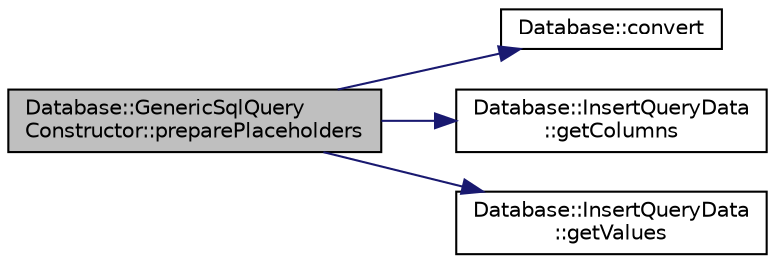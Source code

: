 digraph "Database::GenericSqlQueryConstructor::preparePlaceholders"
{
 // LATEX_PDF_SIZE
  edge [fontname="Helvetica",fontsize="10",labelfontname="Helvetica",labelfontsize="10"];
  node [fontname="Helvetica",fontsize="10",shape=record];
  rankdir="LR";
  Node1 [label="Database::GenericSqlQuery\lConstructor::preparePlaceholders",height=0.2,width=0.4,color="black", fillcolor="grey75", style="filled", fontcolor="black",tooltip=" "];
  Node1 -> Node2 [color="midnightblue",fontsize="10",style="solid",fontname="Helvetica"];
  Node2 [label="Database::convert",height=0.2,width=0.4,color="black", fillcolor="white", style="filled",URL="$namespace_database.html#a704f892ae2492e80827433911d9fd9bb",tooltip=" "];
  Node1 -> Node3 [color="midnightblue",fontsize="10",style="solid",fontname="Helvetica"];
  Node3 [label="Database::InsertQueryData\l::getColumns",height=0.2,width=0.4,color="black", fillcolor="white", style="filled",URL="$class_database_1_1_insert_query_data.html#a5ce2ce74817343405919a285e452af35",tooltip=" "];
  Node1 -> Node4 [color="midnightblue",fontsize="10",style="solid",fontname="Helvetica"];
  Node4 [label="Database::InsertQueryData\l::getValues",height=0.2,width=0.4,color="black", fillcolor="white", style="filled",URL="$class_database_1_1_insert_query_data.html#a806a9039a26b2b39e58ecac52b25a7e2",tooltip=" "];
}

